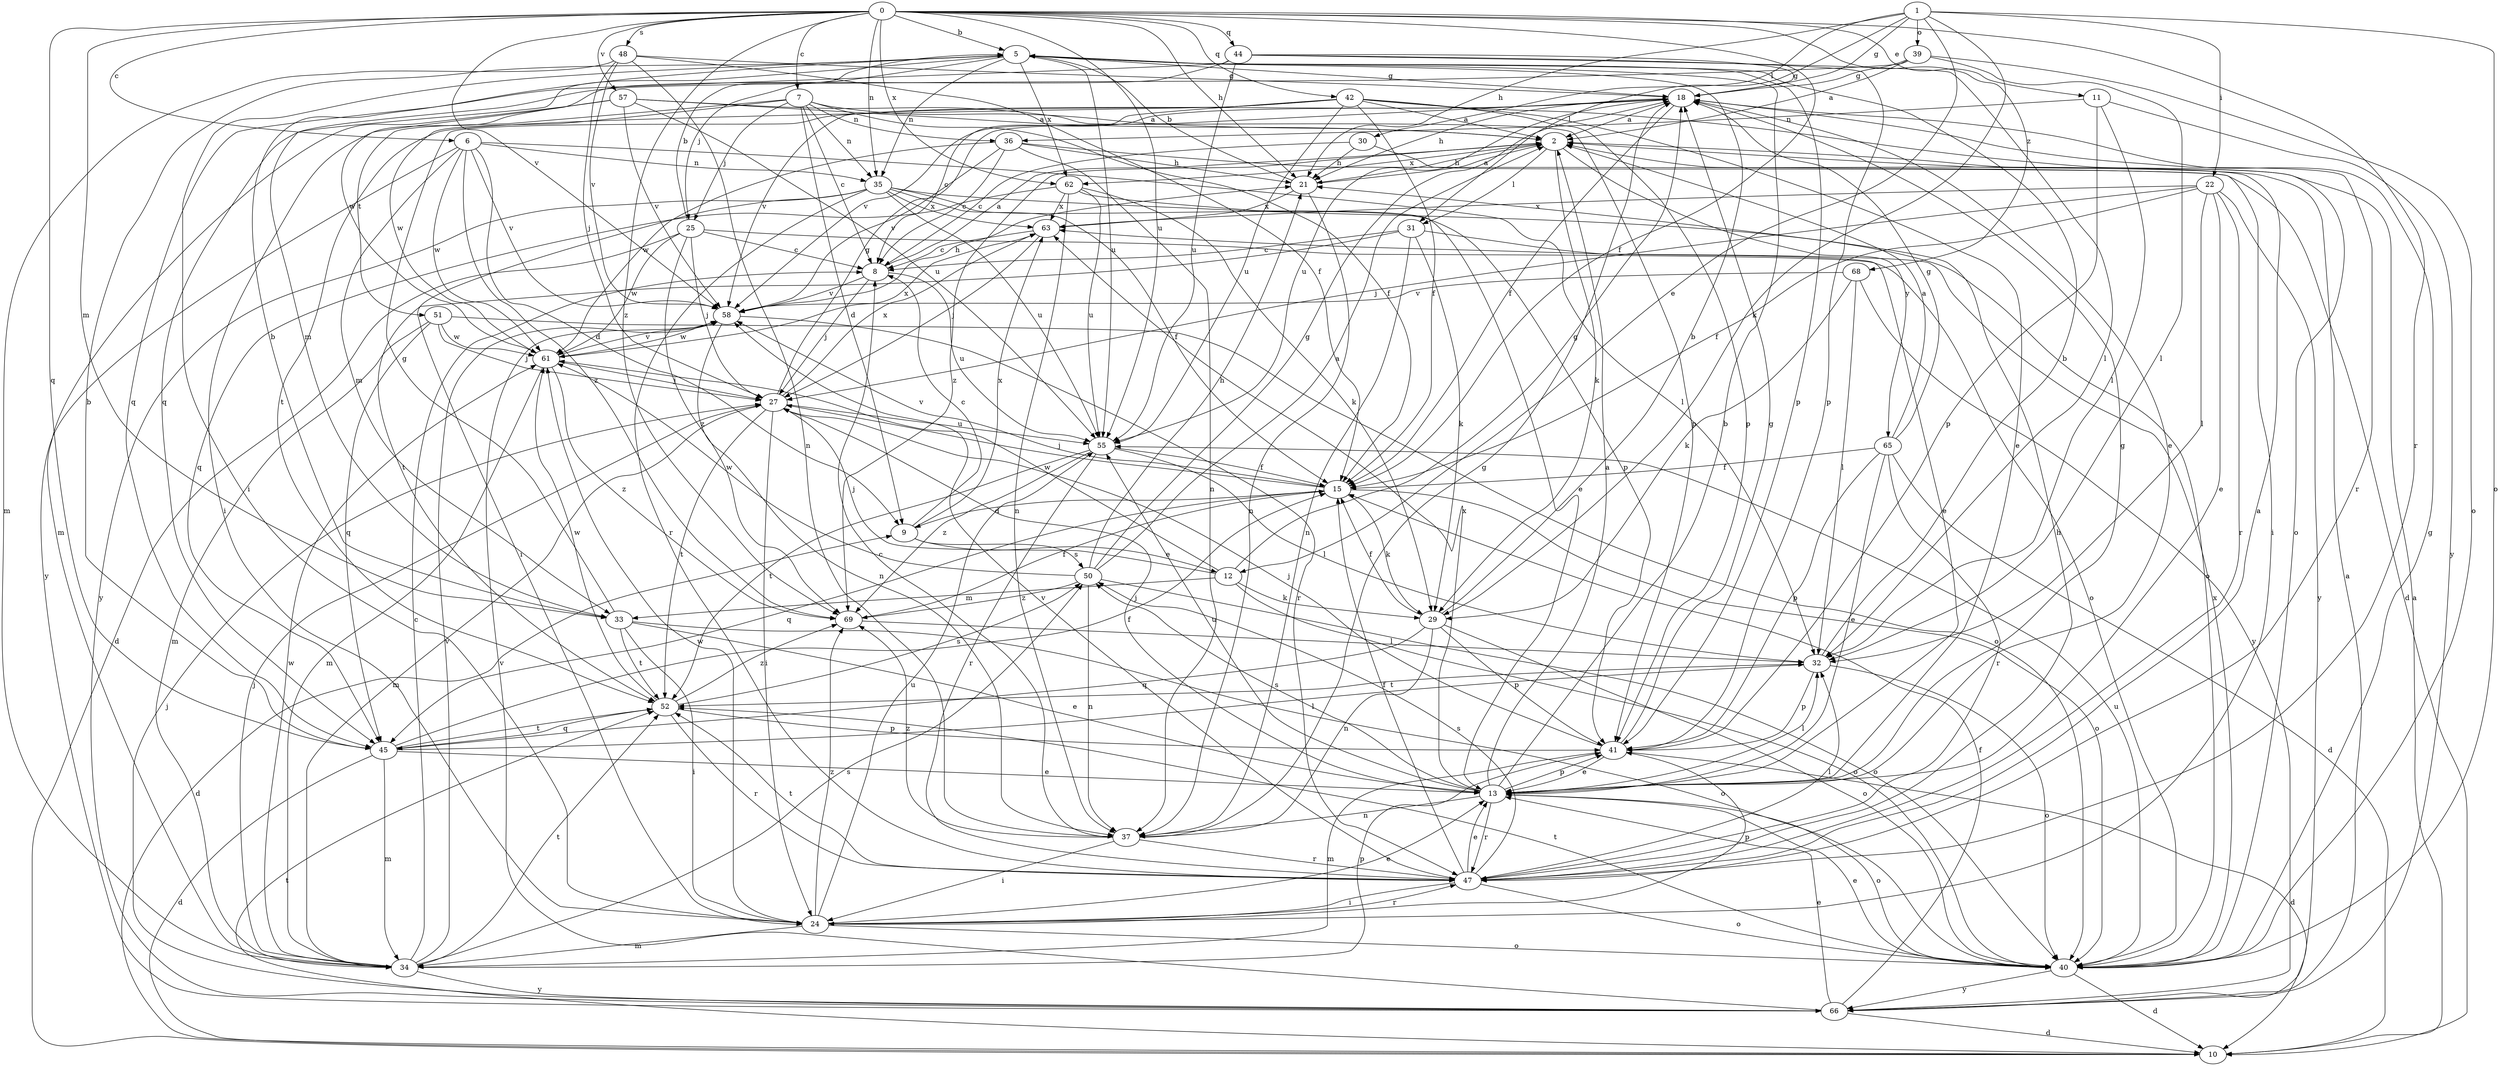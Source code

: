 strict digraph  {
0;
1;
2;
5;
6;
7;
8;
9;
10;
11;
12;
13;
15;
18;
21;
22;
24;
25;
27;
29;
30;
31;
32;
33;
34;
35;
36;
37;
39;
40;
41;
42;
44;
45;
47;
48;
50;
51;
52;
55;
57;
58;
61;
62;
63;
65;
66;
68;
69;
0 -> 5  [label=b];
0 -> 6  [label=c];
0 -> 7  [label=c];
0 -> 11  [label=e];
0 -> 15  [label=f];
0 -> 21  [label=h];
0 -> 33  [label=m];
0 -> 35  [label=n];
0 -> 42  [label=q];
0 -> 44  [label=q];
0 -> 45  [label=q];
0 -> 47  [label=r];
0 -> 48  [label=s];
0 -> 55  [label=u];
0 -> 57  [label=v];
0 -> 58  [label=v];
0 -> 62  [label=x];
0 -> 68  [label=z];
0 -> 69  [label=z];
1 -> 12  [label=e];
1 -> 18  [label=g];
1 -> 21  [label=h];
1 -> 22  [label=i];
1 -> 29  [label=k];
1 -> 30  [label=l];
1 -> 31  [label=l];
1 -> 39  [label=o];
1 -> 40  [label=o];
2 -> 21  [label=h];
2 -> 29  [label=k];
2 -> 31  [label=l];
2 -> 62  [label=x];
2 -> 65  [label=y];
2 -> 69  [label=z];
5 -> 18  [label=g];
5 -> 24  [label=i];
5 -> 25  [label=j];
5 -> 33  [label=m];
5 -> 35  [label=n];
5 -> 41  [label=p];
5 -> 55  [label=u];
5 -> 62  [label=x];
6 -> 9  [label=d];
6 -> 32  [label=l];
6 -> 33  [label=m];
6 -> 35  [label=n];
6 -> 58  [label=v];
6 -> 61  [label=w];
6 -> 66  [label=y];
6 -> 69  [label=z];
7 -> 2  [label=a];
7 -> 8  [label=c];
7 -> 9  [label=d];
7 -> 15  [label=f];
7 -> 25  [label=j];
7 -> 35  [label=n];
7 -> 36  [label=n];
7 -> 51  [label=t];
7 -> 61  [label=w];
8 -> 2  [label=a];
8 -> 27  [label=j];
8 -> 55  [label=u];
8 -> 58  [label=v];
9 -> 8  [label=c];
9 -> 12  [label=e];
9 -> 50  [label=s];
9 -> 63  [label=x];
10 -> 2  [label=a];
10 -> 9  [label=d];
10 -> 52  [label=t];
11 -> 32  [label=l];
11 -> 36  [label=n];
11 -> 41  [label=p];
11 -> 66  [label=y];
12 -> 18  [label=g];
12 -> 27  [label=j];
12 -> 29  [label=k];
12 -> 33  [label=m];
12 -> 40  [label=o];
12 -> 61  [label=w];
13 -> 2  [label=a];
13 -> 5  [label=b];
13 -> 18  [label=g];
13 -> 27  [label=j];
13 -> 32  [label=l];
13 -> 37  [label=n];
13 -> 40  [label=o];
13 -> 41  [label=p];
13 -> 47  [label=r];
13 -> 50  [label=s];
13 -> 55  [label=u];
13 -> 63  [label=x];
15 -> 9  [label=d];
15 -> 27  [label=j];
15 -> 29  [label=k];
15 -> 40  [label=o];
15 -> 45  [label=q];
15 -> 58  [label=v];
18 -> 2  [label=a];
18 -> 13  [label=e];
18 -> 15  [label=f];
18 -> 21  [label=h];
18 -> 47  [label=r];
18 -> 55  [label=u];
18 -> 58  [label=v];
21 -> 2  [label=a];
21 -> 5  [label=b];
21 -> 37  [label=n];
21 -> 63  [label=x];
22 -> 13  [label=e];
22 -> 15  [label=f];
22 -> 27  [label=j];
22 -> 32  [label=l];
22 -> 47  [label=r];
22 -> 63  [label=x];
22 -> 66  [label=y];
24 -> 13  [label=e];
24 -> 34  [label=m];
24 -> 40  [label=o];
24 -> 41  [label=p];
24 -> 47  [label=r];
24 -> 55  [label=u];
24 -> 61  [label=w];
24 -> 69  [label=z];
25 -> 5  [label=b];
25 -> 8  [label=c];
25 -> 10  [label=d];
25 -> 27  [label=j];
25 -> 40  [label=o];
25 -> 61  [label=w];
25 -> 69  [label=z];
27 -> 18  [label=g];
27 -> 24  [label=i];
27 -> 34  [label=m];
27 -> 52  [label=t];
27 -> 55  [label=u];
27 -> 63  [label=x];
29 -> 5  [label=b];
29 -> 15  [label=f];
29 -> 37  [label=n];
29 -> 40  [label=o];
29 -> 41  [label=p];
29 -> 45  [label=q];
30 -> 8  [label=c];
30 -> 21  [label=h];
30 -> 24  [label=i];
31 -> 8  [label=c];
31 -> 13  [label=e];
31 -> 29  [label=k];
31 -> 37  [label=n];
31 -> 52  [label=t];
32 -> 5  [label=b];
32 -> 40  [label=o];
32 -> 41  [label=p];
32 -> 52  [label=t];
33 -> 5  [label=b];
33 -> 13  [label=e];
33 -> 18  [label=g];
33 -> 24  [label=i];
33 -> 40  [label=o];
33 -> 52  [label=t];
34 -> 8  [label=c];
34 -> 27  [label=j];
34 -> 41  [label=p];
34 -> 50  [label=s];
34 -> 52  [label=t];
34 -> 58  [label=v];
34 -> 61  [label=w];
34 -> 66  [label=y];
35 -> 15  [label=f];
35 -> 24  [label=i];
35 -> 40  [label=o];
35 -> 41  [label=p];
35 -> 47  [label=r];
35 -> 55  [label=u];
35 -> 63  [label=x];
35 -> 66  [label=y];
36 -> 8  [label=c];
36 -> 10  [label=d];
36 -> 21  [label=h];
36 -> 37  [label=n];
36 -> 58  [label=v];
36 -> 61  [label=w];
37 -> 8  [label=c];
37 -> 18  [label=g];
37 -> 24  [label=i];
37 -> 47  [label=r];
37 -> 69  [label=z];
39 -> 2  [label=a];
39 -> 18  [label=g];
39 -> 32  [label=l];
39 -> 40  [label=o];
39 -> 45  [label=q];
40 -> 10  [label=d];
40 -> 13  [label=e];
40 -> 18  [label=g];
40 -> 52  [label=t];
40 -> 55  [label=u];
40 -> 63  [label=x];
40 -> 66  [label=y];
41 -> 10  [label=d];
41 -> 13  [label=e];
41 -> 18  [label=g];
41 -> 27  [label=j];
41 -> 34  [label=m];
42 -> 2  [label=a];
42 -> 8  [label=c];
42 -> 13  [label=e];
42 -> 15  [label=f];
42 -> 40  [label=o];
42 -> 41  [label=p];
42 -> 52  [label=t];
42 -> 55  [label=u];
42 -> 58  [label=v];
44 -> 18  [label=g];
44 -> 32  [label=l];
44 -> 41  [label=p];
44 -> 45  [label=q];
44 -> 55  [label=u];
44 -> 61  [label=w];
45 -> 5  [label=b];
45 -> 10  [label=d];
45 -> 13  [label=e];
45 -> 15  [label=f];
45 -> 32  [label=l];
45 -> 34  [label=m];
45 -> 52  [label=t];
47 -> 2  [label=a];
47 -> 13  [label=e];
47 -> 15  [label=f];
47 -> 21  [label=h];
47 -> 24  [label=i];
47 -> 32  [label=l];
47 -> 40  [label=o];
47 -> 50  [label=s];
47 -> 52  [label=t];
47 -> 58  [label=v];
48 -> 15  [label=f];
48 -> 18  [label=g];
48 -> 27  [label=j];
48 -> 34  [label=m];
48 -> 37  [label=n];
48 -> 58  [label=v];
50 -> 2  [label=a];
50 -> 18  [label=g];
50 -> 21  [label=h];
50 -> 37  [label=n];
50 -> 40  [label=o];
50 -> 61  [label=w];
50 -> 69  [label=z];
51 -> 27  [label=j];
51 -> 34  [label=m];
51 -> 40  [label=o];
51 -> 45  [label=q];
51 -> 61  [label=w];
52 -> 41  [label=p];
52 -> 45  [label=q];
52 -> 47  [label=r];
52 -> 50  [label=s];
52 -> 61  [label=w];
52 -> 69  [label=z];
55 -> 15  [label=f];
55 -> 32  [label=l];
55 -> 47  [label=r];
55 -> 52  [label=t];
55 -> 69  [label=z];
57 -> 2  [label=a];
57 -> 24  [label=i];
57 -> 34  [label=m];
57 -> 41  [label=p];
57 -> 55  [label=u];
57 -> 58  [label=v];
58 -> 21  [label=h];
58 -> 37  [label=n];
58 -> 47  [label=r];
58 -> 61  [label=w];
61 -> 27  [label=j];
61 -> 34  [label=m];
61 -> 58  [label=v];
61 -> 63  [label=x];
61 -> 69  [label=z];
62 -> 13  [label=e];
62 -> 29  [label=k];
62 -> 37  [label=n];
62 -> 45  [label=q];
62 -> 55  [label=u];
62 -> 63  [label=x];
63 -> 8  [label=c];
63 -> 27  [label=j];
65 -> 2  [label=a];
65 -> 10  [label=d];
65 -> 13  [label=e];
65 -> 15  [label=f];
65 -> 18  [label=g];
65 -> 41  [label=p];
65 -> 47  [label=r];
66 -> 2  [label=a];
66 -> 10  [label=d];
66 -> 13  [label=e];
66 -> 15  [label=f];
66 -> 27  [label=j];
66 -> 58  [label=v];
68 -> 29  [label=k];
68 -> 32  [label=l];
68 -> 58  [label=v];
68 -> 66  [label=y];
69 -> 15  [label=f];
69 -> 32  [label=l];
}
